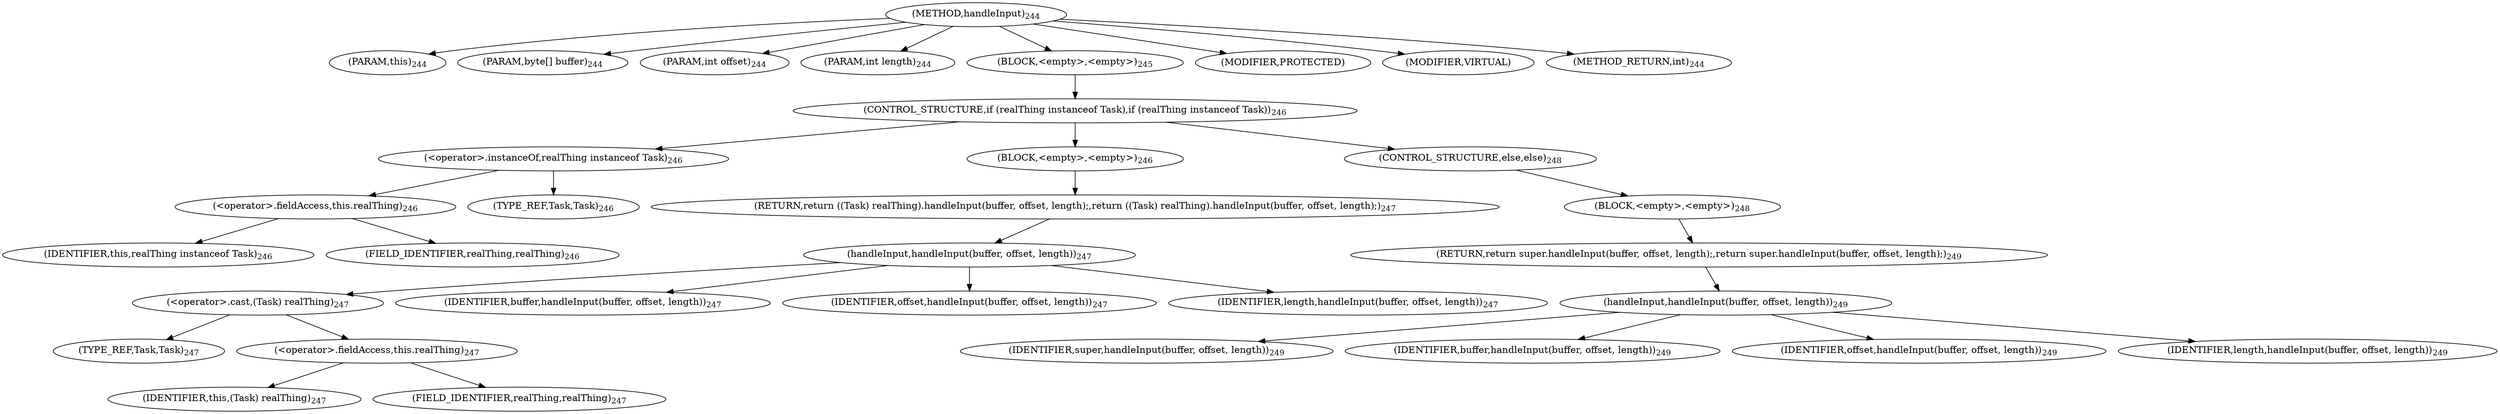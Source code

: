 digraph "handleInput" {  
"286" [label = <(METHOD,handleInput)<SUB>244</SUB>> ]
"287" [label = <(PARAM,this)<SUB>244</SUB>> ]
"288" [label = <(PARAM,byte[] buffer)<SUB>244</SUB>> ]
"289" [label = <(PARAM,int offset)<SUB>244</SUB>> ]
"290" [label = <(PARAM,int length)<SUB>244</SUB>> ]
"291" [label = <(BLOCK,&lt;empty&gt;,&lt;empty&gt;)<SUB>245</SUB>> ]
"292" [label = <(CONTROL_STRUCTURE,if (realThing instanceof Task),if (realThing instanceof Task))<SUB>246</SUB>> ]
"293" [label = <(&lt;operator&gt;.instanceOf,realThing instanceof Task)<SUB>246</SUB>> ]
"294" [label = <(&lt;operator&gt;.fieldAccess,this.realThing)<SUB>246</SUB>> ]
"295" [label = <(IDENTIFIER,this,realThing instanceof Task)<SUB>246</SUB>> ]
"296" [label = <(FIELD_IDENTIFIER,realThing,realThing)<SUB>246</SUB>> ]
"297" [label = <(TYPE_REF,Task,Task)<SUB>246</SUB>> ]
"298" [label = <(BLOCK,&lt;empty&gt;,&lt;empty&gt;)<SUB>246</SUB>> ]
"299" [label = <(RETURN,return ((Task) realThing).handleInput(buffer, offset, length);,return ((Task) realThing).handleInput(buffer, offset, length);)<SUB>247</SUB>> ]
"300" [label = <(handleInput,handleInput(buffer, offset, length))<SUB>247</SUB>> ]
"301" [label = <(&lt;operator&gt;.cast,(Task) realThing)<SUB>247</SUB>> ]
"302" [label = <(TYPE_REF,Task,Task)<SUB>247</SUB>> ]
"303" [label = <(&lt;operator&gt;.fieldAccess,this.realThing)<SUB>247</SUB>> ]
"304" [label = <(IDENTIFIER,this,(Task) realThing)<SUB>247</SUB>> ]
"305" [label = <(FIELD_IDENTIFIER,realThing,realThing)<SUB>247</SUB>> ]
"306" [label = <(IDENTIFIER,buffer,handleInput(buffer, offset, length))<SUB>247</SUB>> ]
"307" [label = <(IDENTIFIER,offset,handleInput(buffer, offset, length))<SUB>247</SUB>> ]
"308" [label = <(IDENTIFIER,length,handleInput(buffer, offset, length))<SUB>247</SUB>> ]
"309" [label = <(CONTROL_STRUCTURE,else,else)<SUB>248</SUB>> ]
"310" [label = <(BLOCK,&lt;empty&gt;,&lt;empty&gt;)<SUB>248</SUB>> ]
"311" [label = <(RETURN,return super.handleInput(buffer, offset, length);,return super.handleInput(buffer, offset, length);)<SUB>249</SUB>> ]
"312" [label = <(handleInput,handleInput(buffer, offset, length))<SUB>249</SUB>> ]
"313" [label = <(IDENTIFIER,super,handleInput(buffer, offset, length))<SUB>249</SUB>> ]
"314" [label = <(IDENTIFIER,buffer,handleInput(buffer, offset, length))<SUB>249</SUB>> ]
"315" [label = <(IDENTIFIER,offset,handleInput(buffer, offset, length))<SUB>249</SUB>> ]
"316" [label = <(IDENTIFIER,length,handleInput(buffer, offset, length))<SUB>249</SUB>> ]
"317" [label = <(MODIFIER,PROTECTED)> ]
"318" [label = <(MODIFIER,VIRTUAL)> ]
"319" [label = <(METHOD_RETURN,int)<SUB>244</SUB>> ]
  "286" -> "287" 
  "286" -> "288" 
  "286" -> "289" 
  "286" -> "290" 
  "286" -> "291" 
  "286" -> "317" 
  "286" -> "318" 
  "286" -> "319" 
  "291" -> "292" 
  "292" -> "293" 
  "292" -> "298" 
  "292" -> "309" 
  "293" -> "294" 
  "293" -> "297" 
  "294" -> "295" 
  "294" -> "296" 
  "298" -> "299" 
  "299" -> "300" 
  "300" -> "301" 
  "300" -> "306" 
  "300" -> "307" 
  "300" -> "308" 
  "301" -> "302" 
  "301" -> "303" 
  "303" -> "304" 
  "303" -> "305" 
  "309" -> "310" 
  "310" -> "311" 
  "311" -> "312" 
  "312" -> "313" 
  "312" -> "314" 
  "312" -> "315" 
  "312" -> "316" 
}
